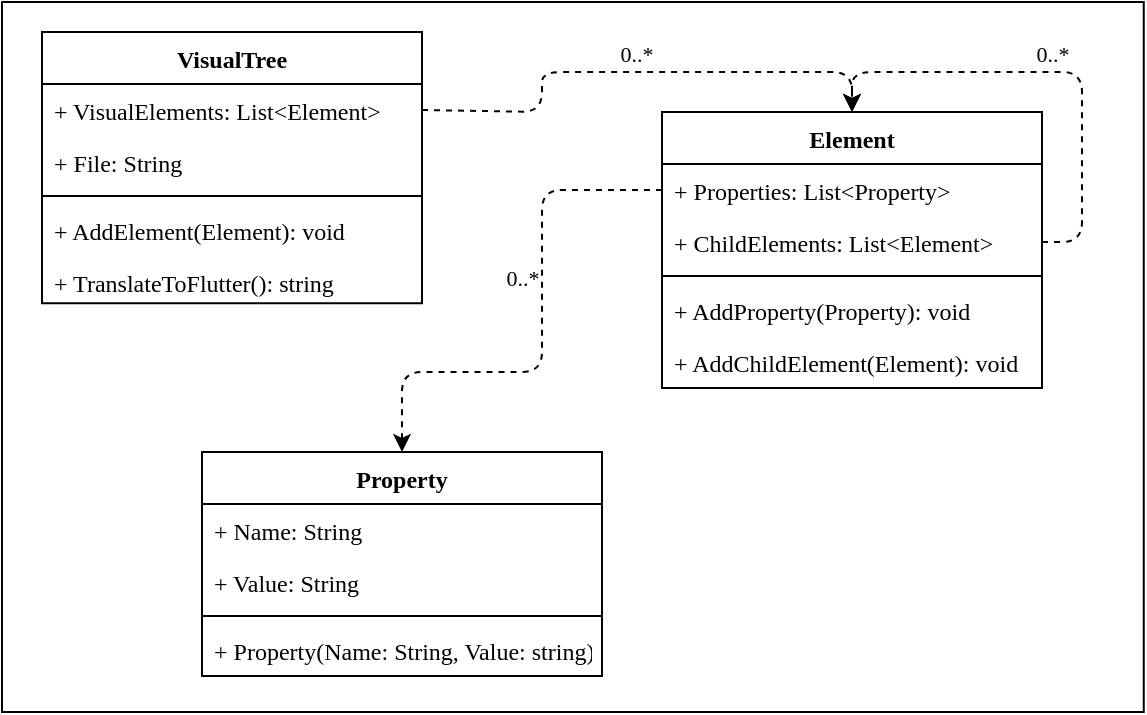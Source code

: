 <mxfile version="14.5.8" type="device"><diagram id="7lo3D-KVXop1UHc_I6r5" name="Page-1"><mxGraphModel dx="1181" dy="659" grid="1" gridSize="10" guides="1" tooltips="1" connect="1" arrows="1" fold="1" page="1" pageScale="1" pageWidth="827" pageHeight="1169" math="0" shadow="0"><root><mxCell id="0"/><mxCell id="1" parent="0"/><mxCell id="IKzF2JT4UMJHtYZA8NnC-13" value="" style="rounded=0;whiteSpace=wrap;html=1;fillColor=#ffffff;align=left;fontFamily=Times New Roman;" vertex="1" parent="1"><mxGeometry x="60" y="145" width="570.87" height="355" as="geometry"/></mxCell><mxCell id="IKzF2JT4UMJHtYZA8NnC-1" value="VisualTree" style="swimlane;fontStyle=1;align=center;verticalAlign=top;childLayout=stackLayout;horizontal=1;startSize=26;horizontalStack=0;resizeParent=1;resizeParentMax=0;resizeLast=0;collapsible=1;marginBottom=0;fontFamily=Times New Roman;" vertex="1" parent="1"><mxGeometry x="80" y="160" width="190" height="135.606" as="geometry"/></mxCell><mxCell id="IKzF2JT4UMJHtYZA8NnC-2" value="+ VisualElements: List&lt;Element&gt;&#10;" style="text;strokeColor=none;fillColor=none;align=left;verticalAlign=top;spacingLeft=4;spacingRight=4;overflow=hidden;rotatable=0;points=[[0,0.5],[1,0.5]];portConstraint=eastwest;fontFamily=Times New Roman;" vertex="1" parent="IKzF2JT4UMJHtYZA8NnC-1"><mxGeometry y="26" width="190" height="25.984" as="geometry"/></mxCell><mxCell id="IKzF2JT4UMJHtYZA8NnC-15" value="+ File: String" style="text;strokeColor=none;fillColor=none;align=left;verticalAlign=top;spacingLeft=4;spacingRight=4;overflow=hidden;rotatable=0;points=[[0,0.5],[1,0.5]];portConstraint=eastwest;fontFamily=Times New Roman;" vertex="1" parent="IKzF2JT4UMJHtYZA8NnC-1"><mxGeometry y="51.984" width="190" height="26" as="geometry"/></mxCell><mxCell id="IKzF2JT4UMJHtYZA8NnC-3" value="" style="line;strokeWidth=1;fillColor=none;align=left;verticalAlign=middle;spacingTop=-1;spacingLeft=3;spacingRight=3;rotatable=0;labelPosition=right;points=[];portConstraint=eastwest;fontFamily=Times New Roman;" vertex="1" parent="IKzF2JT4UMJHtYZA8NnC-1"><mxGeometry y="77.984" width="190" height="8" as="geometry"/></mxCell><mxCell id="IKzF2JT4UMJHtYZA8NnC-16" value="+ AddElement(Element): void" style="text;strokeColor=none;fillColor=none;align=left;verticalAlign=top;spacingLeft=4;spacingRight=4;overflow=hidden;rotatable=0;points=[[0,0.5],[1,0.5]];portConstraint=eastwest;fontFamily=Times New Roman;" vertex="1" parent="IKzF2JT4UMJHtYZA8NnC-1"><mxGeometry y="85.984" width="190" height="26" as="geometry"/></mxCell><mxCell id="IKzF2JT4UMJHtYZA8NnC-4" value="+ TranslateToFlutter(): string" style="text;strokeColor=none;fillColor=none;align=left;verticalAlign=top;spacingLeft=4;spacingRight=4;overflow=hidden;rotatable=0;points=[[0,0.5],[1,0.5]];portConstraint=eastwest;fontFamily=Times New Roman;" vertex="1" parent="IKzF2JT4UMJHtYZA8NnC-1"><mxGeometry y="111.984" width="190" height="23.622" as="geometry"/></mxCell><mxCell id="IKzF2JT4UMJHtYZA8NnC-5" value="Element" style="swimlane;fontStyle=1;align=center;verticalAlign=top;childLayout=stackLayout;horizontal=1;startSize=26;horizontalStack=0;resizeParent=1;resizeParentMax=0;resizeLast=0;collapsible=1;marginBottom=0;fontFamily=Times New Roman;" vertex="1" parent="1"><mxGeometry x="390" y="200" width="190" height="138" as="geometry"/></mxCell><mxCell id="IKzF2JT4UMJHtYZA8NnC-6" value="+ Properties: List&lt;Property&gt;" style="text;strokeColor=none;fillColor=none;align=left;verticalAlign=top;spacingLeft=4;spacingRight=4;overflow=hidden;rotatable=0;points=[[0,0.5],[1,0.5]];portConstraint=eastwest;fontFamily=Times New Roman;" vertex="1" parent="IKzF2JT4UMJHtYZA8NnC-5"><mxGeometry y="26" width="190" height="26" as="geometry"/></mxCell><mxCell id="IKzF2JT4UMJHtYZA8NnC-24" value="+ ChildElements: List&lt;Element&gt;&#10;" style="text;strokeColor=none;fillColor=none;align=left;verticalAlign=top;spacingLeft=4;spacingRight=4;overflow=hidden;rotatable=0;points=[[0,0.5],[1,0.5]];portConstraint=eastwest;fontFamily=Times New Roman;" vertex="1" parent="IKzF2JT4UMJHtYZA8NnC-5"><mxGeometry y="52" width="190" height="26" as="geometry"/></mxCell><mxCell id="IKzF2JT4UMJHtYZA8NnC-7" value="" style="line;strokeWidth=1;fillColor=none;align=left;verticalAlign=middle;spacingTop=-1;spacingLeft=3;spacingRight=3;rotatable=0;labelPosition=right;points=[];portConstraint=eastwest;fontFamily=Times New Roman;" vertex="1" parent="IKzF2JT4UMJHtYZA8NnC-5"><mxGeometry y="78" width="190" height="8" as="geometry"/></mxCell><mxCell id="IKzF2JT4UMJHtYZA8NnC-8" value="+ AddProperty(Property): void" style="text;strokeColor=none;fillColor=none;align=left;verticalAlign=top;spacingLeft=4;spacingRight=4;overflow=hidden;rotatable=0;points=[[0,0.5],[1,0.5]];portConstraint=eastwest;fontFamily=Times New Roman;" vertex="1" parent="IKzF2JT4UMJHtYZA8NnC-5"><mxGeometry y="86" width="190" height="26" as="geometry"/></mxCell><mxCell id="IKzF2JT4UMJHtYZA8NnC-26" value="+ AddChildElement(Element): void" style="text;strokeColor=none;fillColor=none;align=left;verticalAlign=top;spacingLeft=4;spacingRight=4;overflow=hidden;rotatable=0;points=[[0,0.5],[1,0.5]];portConstraint=eastwest;fontFamily=Times New Roman;" vertex="1" parent="IKzF2JT4UMJHtYZA8NnC-5"><mxGeometry y="112" width="190" height="26" as="geometry"/></mxCell><mxCell id="IKzF2JT4UMJHtYZA8NnC-25" value="0..*" style="html=1;verticalAlign=bottom;endArrow=classic;fontFamily=Times New Roman;exitX=1;exitY=0.5;exitDx=0;exitDy=0;dashed=1;endFill=1;entryX=0.5;entryY=0;entryDx=0;entryDy=0;" edge="1" parent="IKzF2JT4UMJHtYZA8NnC-5" source="IKzF2JT4UMJHtYZA8NnC-24" target="IKzF2JT4UMJHtYZA8NnC-5"><mxGeometry width="80" relative="1" as="geometry"><mxPoint x="-110" y="-11.008" as="sourcePoint"/><mxPoint x="85" as="targetPoint"/><Array as="points"><mxPoint x="210" y="65"/><mxPoint x="210" y="-20"/><mxPoint x="95" y="-20"/></Array></mxGeometry></mxCell><mxCell id="IKzF2JT4UMJHtYZA8NnC-9" value="Property" style="swimlane;fontStyle=1;align=center;verticalAlign=top;childLayout=stackLayout;horizontal=1;startSize=26;horizontalStack=0;resizeParent=1;resizeParentMax=0;resizeLast=0;collapsible=1;marginBottom=0;fontFamily=Times New Roman;" vertex="1" parent="1"><mxGeometry x="160" y="370" width="200" height="112" as="geometry"/></mxCell><mxCell id="IKzF2JT4UMJHtYZA8NnC-10" value="+ Name: String" style="text;strokeColor=none;fillColor=none;align=left;verticalAlign=top;spacingLeft=4;spacingRight=4;overflow=hidden;rotatable=0;points=[[0,0.5],[1,0.5]];portConstraint=eastwest;fontFamily=Times New Roman;" vertex="1" parent="IKzF2JT4UMJHtYZA8NnC-9"><mxGeometry y="26" width="200" height="26" as="geometry"/></mxCell><mxCell id="IKzF2JT4UMJHtYZA8NnC-18" value="+ Value: String" style="text;strokeColor=none;fillColor=none;align=left;verticalAlign=top;spacingLeft=4;spacingRight=4;overflow=hidden;rotatable=0;points=[[0,0.5],[1,0.5]];portConstraint=eastwest;fontFamily=Times New Roman;" vertex="1" parent="IKzF2JT4UMJHtYZA8NnC-9"><mxGeometry y="52" width="200" height="26" as="geometry"/></mxCell><mxCell id="IKzF2JT4UMJHtYZA8NnC-11" value="" style="line;strokeWidth=1;fillColor=none;align=left;verticalAlign=middle;spacingTop=-1;spacingLeft=3;spacingRight=3;rotatable=0;labelPosition=right;points=[];portConstraint=eastwest;fontFamily=Times New Roman;" vertex="1" parent="IKzF2JT4UMJHtYZA8NnC-9"><mxGeometry y="78" width="200" height="8" as="geometry"/></mxCell><mxCell id="IKzF2JT4UMJHtYZA8NnC-12" value="+ Property(Name: String, Value: string)" style="text;strokeColor=none;fillColor=none;align=left;verticalAlign=top;spacingLeft=4;spacingRight=4;overflow=hidden;rotatable=0;points=[[0,0.5],[1,0.5]];portConstraint=eastwest;fontFamily=Times New Roman;" vertex="1" parent="IKzF2JT4UMJHtYZA8NnC-9"><mxGeometry y="86" width="200" height="26" as="geometry"/></mxCell><mxCell id="IKzF2JT4UMJHtYZA8NnC-22" value="0..*" style="html=1;verticalAlign=bottom;endArrow=classic;fontFamily=Times New Roman;exitX=1;exitY=0.5;exitDx=0;exitDy=0;entryX=0.5;entryY=0;entryDx=0;entryDy=0;dashed=1;endFill=1;" edge="1" parent="1" source="IKzF2JT4UMJHtYZA8NnC-2" target="IKzF2JT4UMJHtYZA8NnC-5"><mxGeometry width="80" relative="1" as="geometry"><mxPoint x="350" y="227.52" as="sourcePoint"/><mxPoint x="430" y="227.52" as="targetPoint"/><Array as="points"><mxPoint x="330" y="200"/><mxPoint x="330" y="180"/><mxPoint x="485" y="180"/><mxPoint x="485" y="199"/></Array></mxGeometry></mxCell><mxCell id="IKzF2JT4UMJHtYZA8NnC-23" value="0..*" style="html=1;verticalAlign=bottom;endArrow=classic;fontFamily=Times New Roman;exitX=0;exitY=0.5;exitDx=0;exitDy=0;entryX=0.5;entryY=0;entryDx=0;entryDy=0;dashed=1;endFill=1;" edge="1" parent="1" source="IKzF2JT4UMJHtYZA8NnC-6" target="IKzF2JT4UMJHtYZA8NnC-9"><mxGeometry x="-0.135" y="-10" width="80" relative="1" as="geometry"><mxPoint x="280" y="208.992" as="sourcePoint"/><mxPoint x="480" y="240" as="targetPoint"/><Array as="points"><mxPoint x="330" y="239"/><mxPoint x="330" y="330"/><mxPoint x="260" y="330"/></Array><mxPoint as="offset"/></mxGeometry></mxCell></root></mxGraphModel></diagram></mxfile>